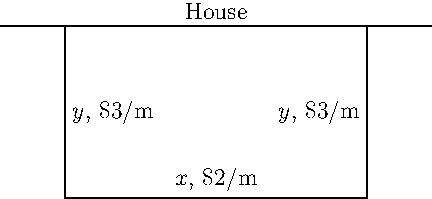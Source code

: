 size(3*72,0);

draw((-1,0)--(1,0));

draw((-0.7,0)--(-0.7,-0.8)--(0.7,-0.8)--(0.7,0));

label("$x$, \$2/m",(0,-0.8),N);
label("$y$, \$3/m",(-0.7,-0.4),E);
label("$y$, \$3/m",(0.7,-0.4),W);
label("House", (0,0), N);
